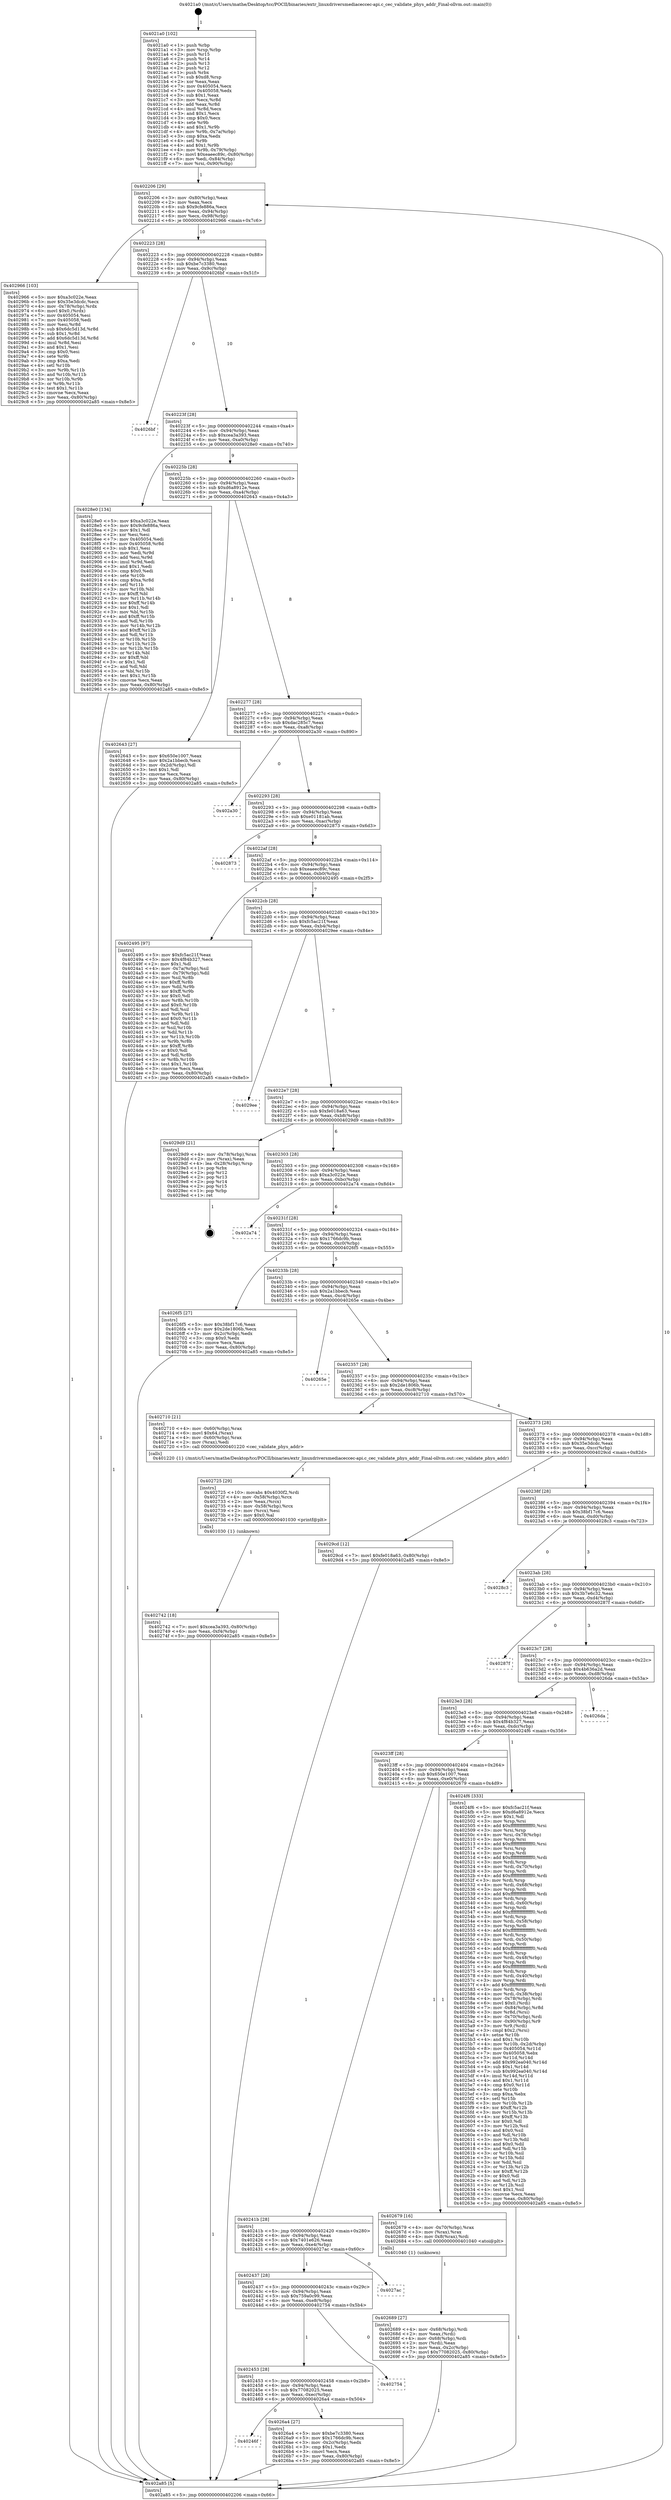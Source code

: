 digraph "0x4021a0" {
  label = "0x4021a0 (/mnt/c/Users/mathe/Desktop/tcc/POCII/binaries/extr_linuxdriversmediaceccec-api.c_cec_validate_phys_addr_Final-ollvm.out::main(0))"
  labelloc = "t"
  node[shape=record]

  Entry [label="",width=0.3,height=0.3,shape=circle,fillcolor=black,style=filled]
  "0x402206" [label="{
     0x402206 [29]\l
     | [instrs]\l
     &nbsp;&nbsp;0x402206 \<+3\>: mov -0x80(%rbp),%eax\l
     &nbsp;&nbsp;0x402209 \<+2\>: mov %eax,%ecx\l
     &nbsp;&nbsp;0x40220b \<+6\>: sub $0x9cfe886a,%ecx\l
     &nbsp;&nbsp;0x402211 \<+6\>: mov %eax,-0x94(%rbp)\l
     &nbsp;&nbsp;0x402217 \<+6\>: mov %ecx,-0x98(%rbp)\l
     &nbsp;&nbsp;0x40221d \<+6\>: je 0000000000402966 \<main+0x7c6\>\l
  }"]
  "0x402966" [label="{
     0x402966 [103]\l
     | [instrs]\l
     &nbsp;&nbsp;0x402966 \<+5\>: mov $0xa3c022e,%eax\l
     &nbsp;&nbsp;0x40296b \<+5\>: mov $0x35e3dcdc,%ecx\l
     &nbsp;&nbsp;0x402970 \<+4\>: mov -0x78(%rbp),%rdx\l
     &nbsp;&nbsp;0x402974 \<+6\>: movl $0x0,(%rdx)\l
     &nbsp;&nbsp;0x40297a \<+7\>: mov 0x405054,%esi\l
     &nbsp;&nbsp;0x402981 \<+7\>: mov 0x405058,%edi\l
     &nbsp;&nbsp;0x402988 \<+3\>: mov %esi,%r8d\l
     &nbsp;&nbsp;0x40298b \<+7\>: sub $0x6dc5d13d,%r8d\l
     &nbsp;&nbsp;0x402992 \<+4\>: sub $0x1,%r8d\l
     &nbsp;&nbsp;0x402996 \<+7\>: add $0x6dc5d13d,%r8d\l
     &nbsp;&nbsp;0x40299d \<+4\>: imul %r8d,%esi\l
     &nbsp;&nbsp;0x4029a1 \<+3\>: and $0x1,%esi\l
     &nbsp;&nbsp;0x4029a4 \<+3\>: cmp $0x0,%esi\l
     &nbsp;&nbsp;0x4029a7 \<+4\>: sete %r9b\l
     &nbsp;&nbsp;0x4029ab \<+3\>: cmp $0xa,%edi\l
     &nbsp;&nbsp;0x4029ae \<+4\>: setl %r10b\l
     &nbsp;&nbsp;0x4029b2 \<+3\>: mov %r9b,%r11b\l
     &nbsp;&nbsp;0x4029b5 \<+3\>: and %r10b,%r11b\l
     &nbsp;&nbsp;0x4029b8 \<+3\>: xor %r10b,%r9b\l
     &nbsp;&nbsp;0x4029bb \<+3\>: or %r9b,%r11b\l
     &nbsp;&nbsp;0x4029be \<+4\>: test $0x1,%r11b\l
     &nbsp;&nbsp;0x4029c2 \<+3\>: cmovne %ecx,%eax\l
     &nbsp;&nbsp;0x4029c5 \<+3\>: mov %eax,-0x80(%rbp)\l
     &nbsp;&nbsp;0x4029c8 \<+5\>: jmp 0000000000402a85 \<main+0x8e5\>\l
  }"]
  "0x402223" [label="{
     0x402223 [28]\l
     | [instrs]\l
     &nbsp;&nbsp;0x402223 \<+5\>: jmp 0000000000402228 \<main+0x88\>\l
     &nbsp;&nbsp;0x402228 \<+6\>: mov -0x94(%rbp),%eax\l
     &nbsp;&nbsp;0x40222e \<+5\>: sub $0xbe7c3380,%eax\l
     &nbsp;&nbsp;0x402233 \<+6\>: mov %eax,-0x9c(%rbp)\l
     &nbsp;&nbsp;0x402239 \<+6\>: je 00000000004026bf \<main+0x51f\>\l
  }"]
  Exit [label="",width=0.3,height=0.3,shape=circle,fillcolor=black,style=filled,peripheries=2]
  "0x4026bf" [label="{
     0x4026bf\l
  }", style=dashed]
  "0x40223f" [label="{
     0x40223f [28]\l
     | [instrs]\l
     &nbsp;&nbsp;0x40223f \<+5\>: jmp 0000000000402244 \<main+0xa4\>\l
     &nbsp;&nbsp;0x402244 \<+6\>: mov -0x94(%rbp),%eax\l
     &nbsp;&nbsp;0x40224a \<+5\>: sub $0xcea3a393,%eax\l
     &nbsp;&nbsp;0x40224f \<+6\>: mov %eax,-0xa0(%rbp)\l
     &nbsp;&nbsp;0x402255 \<+6\>: je 00000000004028e0 \<main+0x740\>\l
  }"]
  "0x402742" [label="{
     0x402742 [18]\l
     | [instrs]\l
     &nbsp;&nbsp;0x402742 \<+7\>: movl $0xcea3a393,-0x80(%rbp)\l
     &nbsp;&nbsp;0x402749 \<+6\>: mov %eax,-0xf4(%rbp)\l
     &nbsp;&nbsp;0x40274f \<+5\>: jmp 0000000000402a85 \<main+0x8e5\>\l
  }"]
  "0x4028e0" [label="{
     0x4028e0 [134]\l
     | [instrs]\l
     &nbsp;&nbsp;0x4028e0 \<+5\>: mov $0xa3c022e,%eax\l
     &nbsp;&nbsp;0x4028e5 \<+5\>: mov $0x9cfe886a,%ecx\l
     &nbsp;&nbsp;0x4028ea \<+2\>: mov $0x1,%dl\l
     &nbsp;&nbsp;0x4028ec \<+2\>: xor %esi,%esi\l
     &nbsp;&nbsp;0x4028ee \<+7\>: mov 0x405054,%edi\l
     &nbsp;&nbsp;0x4028f5 \<+8\>: mov 0x405058,%r8d\l
     &nbsp;&nbsp;0x4028fd \<+3\>: sub $0x1,%esi\l
     &nbsp;&nbsp;0x402900 \<+3\>: mov %edi,%r9d\l
     &nbsp;&nbsp;0x402903 \<+3\>: add %esi,%r9d\l
     &nbsp;&nbsp;0x402906 \<+4\>: imul %r9d,%edi\l
     &nbsp;&nbsp;0x40290a \<+3\>: and $0x1,%edi\l
     &nbsp;&nbsp;0x40290d \<+3\>: cmp $0x0,%edi\l
     &nbsp;&nbsp;0x402910 \<+4\>: sete %r10b\l
     &nbsp;&nbsp;0x402914 \<+4\>: cmp $0xa,%r8d\l
     &nbsp;&nbsp;0x402918 \<+4\>: setl %r11b\l
     &nbsp;&nbsp;0x40291c \<+3\>: mov %r10b,%bl\l
     &nbsp;&nbsp;0x40291f \<+3\>: xor $0xff,%bl\l
     &nbsp;&nbsp;0x402922 \<+3\>: mov %r11b,%r14b\l
     &nbsp;&nbsp;0x402925 \<+4\>: xor $0xff,%r14b\l
     &nbsp;&nbsp;0x402929 \<+3\>: xor $0x1,%dl\l
     &nbsp;&nbsp;0x40292c \<+3\>: mov %bl,%r15b\l
     &nbsp;&nbsp;0x40292f \<+4\>: and $0xff,%r15b\l
     &nbsp;&nbsp;0x402933 \<+3\>: and %dl,%r10b\l
     &nbsp;&nbsp;0x402936 \<+3\>: mov %r14b,%r12b\l
     &nbsp;&nbsp;0x402939 \<+4\>: and $0xff,%r12b\l
     &nbsp;&nbsp;0x40293d \<+3\>: and %dl,%r11b\l
     &nbsp;&nbsp;0x402940 \<+3\>: or %r10b,%r15b\l
     &nbsp;&nbsp;0x402943 \<+3\>: or %r11b,%r12b\l
     &nbsp;&nbsp;0x402946 \<+3\>: xor %r12b,%r15b\l
     &nbsp;&nbsp;0x402949 \<+3\>: or %r14b,%bl\l
     &nbsp;&nbsp;0x40294c \<+3\>: xor $0xff,%bl\l
     &nbsp;&nbsp;0x40294f \<+3\>: or $0x1,%dl\l
     &nbsp;&nbsp;0x402952 \<+2\>: and %dl,%bl\l
     &nbsp;&nbsp;0x402954 \<+3\>: or %bl,%r15b\l
     &nbsp;&nbsp;0x402957 \<+4\>: test $0x1,%r15b\l
     &nbsp;&nbsp;0x40295b \<+3\>: cmovne %ecx,%eax\l
     &nbsp;&nbsp;0x40295e \<+3\>: mov %eax,-0x80(%rbp)\l
     &nbsp;&nbsp;0x402961 \<+5\>: jmp 0000000000402a85 \<main+0x8e5\>\l
  }"]
  "0x40225b" [label="{
     0x40225b [28]\l
     | [instrs]\l
     &nbsp;&nbsp;0x40225b \<+5\>: jmp 0000000000402260 \<main+0xc0\>\l
     &nbsp;&nbsp;0x402260 \<+6\>: mov -0x94(%rbp),%eax\l
     &nbsp;&nbsp;0x402266 \<+5\>: sub $0xd6a8912e,%eax\l
     &nbsp;&nbsp;0x40226b \<+6\>: mov %eax,-0xa4(%rbp)\l
     &nbsp;&nbsp;0x402271 \<+6\>: je 0000000000402643 \<main+0x4a3\>\l
  }"]
  "0x402725" [label="{
     0x402725 [29]\l
     | [instrs]\l
     &nbsp;&nbsp;0x402725 \<+10\>: movabs $0x4030f2,%rdi\l
     &nbsp;&nbsp;0x40272f \<+4\>: mov -0x58(%rbp),%rcx\l
     &nbsp;&nbsp;0x402733 \<+2\>: mov %eax,(%rcx)\l
     &nbsp;&nbsp;0x402735 \<+4\>: mov -0x58(%rbp),%rcx\l
     &nbsp;&nbsp;0x402739 \<+2\>: mov (%rcx),%esi\l
     &nbsp;&nbsp;0x40273b \<+2\>: mov $0x0,%al\l
     &nbsp;&nbsp;0x40273d \<+5\>: call 0000000000401030 \<printf@plt\>\l
     | [calls]\l
     &nbsp;&nbsp;0x401030 \{1\} (unknown)\l
  }"]
  "0x402643" [label="{
     0x402643 [27]\l
     | [instrs]\l
     &nbsp;&nbsp;0x402643 \<+5\>: mov $0x650e1007,%eax\l
     &nbsp;&nbsp;0x402648 \<+5\>: mov $0x2a1bbecb,%ecx\l
     &nbsp;&nbsp;0x40264d \<+3\>: mov -0x2d(%rbp),%dl\l
     &nbsp;&nbsp;0x402650 \<+3\>: test $0x1,%dl\l
     &nbsp;&nbsp;0x402653 \<+3\>: cmovne %ecx,%eax\l
     &nbsp;&nbsp;0x402656 \<+3\>: mov %eax,-0x80(%rbp)\l
     &nbsp;&nbsp;0x402659 \<+5\>: jmp 0000000000402a85 \<main+0x8e5\>\l
  }"]
  "0x402277" [label="{
     0x402277 [28]\l
     | [instrs]\l
     &nbsp;&nbsp;0x402277 \<+5\>: jmp 000000000040227c \<main+0xdc\>\l
     &nbsp;&nbsp;0x40227c \<+6\>: mov -0x94(%rbp),%eax\l
     &nbsp;&nbsp;0x402282 \<+5\>: sub $0xdac285c7,%eax\l
     &nbsp;&nbsp;0x402287 \<+6\>: mov %eax,-0xa8(%rbp)\l
     &nbsp;&nbsp;0x40228d \<+6\>: je 0000000000402a30 \<main+0x890\>\l
  }"]
  "0x40246f" [label="{
     0x40246f\l
  }", style=dashed]
  "0x402a30" [label="{
     0x402a30\l
  }", style=dashed]
  "0x402293" [label="{
     0x402293 [28]\l
     | [instrs]\l
     &nbsp;&nbsp;0x402293 \<+5\>: jmp 0000000000402298 \<main+0xf8\>\l
     &nbsp;&nbsp;0x402298 \<+6\>: mov -0x94(%rbp),%eax\l
     &nbsp;&nbsp;0x40229e \<+5\>: sub $0xe01181ab,%eax\l
     &nbsp;&nbsp;0x4022a3 \<+6\>: mov %eax,-0xac(%rbp)\l
     &nbsp;&nbsp;0x4022a9 \<+6\>: je 0000000000402873 \<main+0x6d3\>\l
  }"]
  "0x4026a4" [label="{
     0x4026a4 [27]\l
     | [instrs]\l
     &nbsp;&nbsp;0x4026a4 \<+5\>: mov $0xbe7c3380,%eax\l
     &nbsp;&nbsp;0x4026a9 \<+5\>: mov $0x1766dc9b,%ecx\l
     &nbsp;&nbsp;0x4026ae \<+3\>: mov -0x2c(%rbp),%edx\l
     &nbsp;&nbsp;0x4026b1 \<+3\>: cmp $0x1,%edx\l
     &nbsp;&nbsp;0x4026b4 \<+3\>: cmovl %ecx,%eax\l
     &nbsp;&nbsp;0x4026b7 \<+3\>: mov %eax,-0x80(%rbp)\l
     &nbsp;&nbsp;0x4026ba \<+5\>: jmp 0000000000402a85 \<main+0x8e5\>\l
  }"]
  "0x402873" [label="{
     0x402873\l
  }", style=dashed]
  "0x4022af" [label="{
     0x4022af [28]\l
     | [instrs]\l
     &nbsp;&nbsp;0x4022af \<+5\>: jmp 00000000004022b4 \<main+0x114\>\l
     &nbsp;&nbsp;0x4022b4 \<+6\>: mov -0x94(%rbp),%eax\l
     &nbsp;&nbsp;0x4022ba \<+5\>: sub $0xeaeec89c,%eax\l
     &nbsp;&nbsp;0x4022bf \<+6\>: mov %eax,-0xb0(%rbp)\l
     &nbsp;&nbsp;0x4022c5 \<+6\>: je 0000000000402495 \<main+0x2f5\>\l
  }"]
  "0x402453" [label="{
     0x402453 [28]\l
     | [instrs]\l
     &nbsp;&nbsp;0x402453 \<+5\>: jmp 0000000000402458 \<main+0x2b8\>\l
     &nbsp;&nbsp;0x402458 \<+6\>: mov -0x94(%rbp),%eax\l
     &nbsp;&nbsp;0x40245e \<+5\>: sub $0x77082025,%eax\l
     &nbsp;&nbsp;0x402463 \<+6\>: mov %eax,-0xec(%rbp)\l
     &nbsp;&nbsp;0x402469 \<+6\>: je 00000000004026a4 \<main+0x504\>\l
  }"]
  "0x402495" [label="{
     0x402495 [97]\l
     | [instrs]\l
     &nbsp;&nbsp;0x402495 \<+5\>: mov $0xfc5ac21f,%eax\l
     &nbsp;&nbsp;0x40249a \<+5\>: mov $0x4f84b327,%ecx\l
     &nbsp;&nbsp;0x40249f \<+2\>: mov $0x1,%dl\l
     &nbsp;&nbsp;0x4024a1 \<+4\>: mov -0x7a(%rbp),%sil\l
     &nbsp;&nbsp;0x4024a5 \<+4\>: mov -0x79(%rbp),%dil\l
     &nbsp;&nbsp;0x4024a9 \<+3\>: mov %sil,%r8b\l
     &nbsp;&nbsp;0x4024ac \<+4\>: xor $0xff,%r8b\l
     &nbsp;&nbsp;0x4024b0 \<+3\>: mov %dil,%r9b\l
     &nbsp;&nbsp;0x4024b3 \<+4\>: xor $0xff,%r9b\l
     &nbsp;&nbsp;0x4024b7 \<+3\>: xor $0x0,%dl\l
     &nbsp;&nbsp;0x4024ba \<+3\>: mov %r8b,%r10b\l
     &nbsp;&nbsp;0x4024bd \<+4\>: and $0x0,%r10b\l
     &nbsp;&nbsp;0x4024c1 \<+3\>: and %dl,%sil\l
     &nbsp;&nbsp;0x4024c4 \<+3\>: mov %r9b,%r11b\l
     &nbsp;&nbsp;0x4024c7 \<+4\>: and $0x0,%r11b\l
     &nbsp;&nbsp;0x4024cb \<+3\>: and %dl,%dil\l
     &nbsp;&nbsp;0x4024ce \<+3\>: or %sil,%r10b\l
     &nbsp;&nbsp;0x4024d1 \<+3\>: or %dil,%r11b\l
     &nbsp;&nbsp;0x4024d4 \<+3\>: xor %r11b,%r10b\l
     &nbsp;&nbsp;0x4024d7 \<+3\>: or %r9b,%r8b\l
     &nbsp;&nbsp;0x4024da \<+4\>: xor $0xff,%r8b\l
     &nbsp;&nbsp;0x4024de \<+3\>: or $0x0,%dl\l
     &nbsp;&nbsp;0x4024e1 \<+3\>: and %dl,%r8b\l
     &nbsp;&nbsp;0x4024e4 \<+3\>: or %r8b,%r10b\l
     &nbsp;&nbsp;0x4024e7 \<+4\>: test $0x1,%r10b\l
     &nbsp;&nbsp;0x4024eb \<+3\>: cmovne %ecx,%eax\l
     &nbsp;&nbsp;0x4024ee \<+3\>: mov %eax,-0x80(%rbp)\l
     &nbsp;&nbsp;0x4024f1 \<+5\>: jmp 0000000000402a85 \<main+0x8e5\>\l
  }"]
  "0x4022cb" [label="{
     0x4022cb [28]\l
     | [instrs]\l
     &nbsp;&nbsp;0x4022cb \<+5\>: jmp 00000000004022d0 \<main+0x130\>\l
     &nbsp;&nbsp;0x4022d0 \<+6\>: mov -0x94(%rbp),%eax\l
     &nbsp;&nbsp;0x4022d6 \<+5\>: sub $0xfc5ac21f,%eax\l
     &nbsp;&nbsp;0x4022db \<+6\>: mov %eax,-0xb4(%rbp)\l
     &nbsp;&nbsp;0x4022e1 \<+6\>: je 00000000004029ee \<main+0x84e\>\l
  }"]
  "0x402a85" [label="{
     0x402a85 [5]\l
     | [instrs]\l
     &nbsp;&nbsp;0x402a85 \<+5\>: jmp 0000000000402206 \<main+0x66\>\l
  }"]
  "0x4021a0" [label="{
     0x4021a0 [102]\l
     | [instrs]\l
     &nbsp;&nbsp;0x4021a0 \<+1\>: push %rbp\l
     &nbsp;&nbsp;0x4021a1 \<+3\>: mov %rsp,%rbp\l
     &nbsp;&nbsp;0x4021a4 \<+2\>: push %r15\l
     &nbsp;&nbsp;0x4021a6 \<+2\>: push %r14\l
     &nbsp;&nbsp;0x4021a8 \<+2\>: push %r13\l
     &nbsp;&nbsp;0x4021aa \<+2\>: push %r12\l
     &nbsp;&nbsp;0x4021ac \<+1\>: push %rbx\l
     &nbsp;&nbsp;0x4021ad \<+7\>: sub $0xd8,%rsp\l
     &nbsp;&nbsp;0x4021b4 \<+2\>: xor %eax,%eax\l
     &nbsp;&nbsp;0x4021b6 \<+7\>: mov 0x405054,%ecx\l
     &nbsp;&nbsp;0x4021bd \<+7\>: mov 0x405058,%edx\l
     &nbsp;&nbsp;0x4021c4 \<+3\>: sub $0x1,%eax\l
     &nbsp;&nbsp;0x4021c7 \<+3\>: mov %ecx,%r8d\l
     &nbsp;&nbsp;0x4021ca \<+3\>: add %eax,%r8d\l
     &nbsp;&nbsp;0x4021cd \<+4\>: imul %r8d,%ecx\l
     &nbsp;&nbsp;0x4021d1 \<+3\>: and $0x1,%ecx\l
     &nbsp;&nbsp;0x4021d4 \<+3\>: cmp $0x0,%ecx\l
     &nbsp;&nbsp;0x4021d7 \<+4\>: sete %r9b\l
     &nbsp;&nbsp;0x4021db \<+4\>: and $0x1,%r9b\l
     &nbsp;&nbsp;0x4021df \<+4\>: mov %r9b,-0x7a(%rbp)\l
     &nbsp;&nbsp;0x4021e3 \<+3\>: cmp $0xa,%edx\l
     &nbsp;&nbsp;0x4021e6 \<+4\>: setl %r9b\l
     &nbsp;&nbsp;0x4021ea \<+4\>: and $0x1,%r9b\l
     &nbsp;&nbsp;0x4021ee \<+4\>: mov %r9b,-0x79(%rbp)\l
     &nbsp;&nbsp;0x4021f2 \<+7\>: movl $0xeaeec89c,-0x80(%rbp)\l
     &nbsp;&nbsp;0x4021f9 \<+6\>: mov %edi,-0x84(%rbp)\l
     &nbsp;&nbsp;0x4021ff \<+7\>: mov %rsi,-0x90(%rbp)\l
  }"]
  "0x402754" [label="{
     0x402754\l
  }", style=dashed]
  "0x4029ee" [label="{
     0x4029ee\l
  }", style=dashed]
  "0x4022e7" [label="{
     0x4022e7 [28]\l
     | [instrs]\l
     &nbsp;&nbsp;0x4022e7 \<+5\>: jmp 00000000004022ec \<main+0x14c\>\l
     &nbsp;&nbsp;0x4022ec \<+6\>: mov -0x94(%rbp),%eax\l
     &nbsp;&nbsp;0x4022f2 \<+5\>: sub $0xfe018a63,%eax\l
     &nbsp;&nbsp;0x4022f7 \<+6\>: mov %eax,-0xb8(%rbp)\l
     &nbsp;&nbsp;0x4022fd \<+6\>: je 00000000004029d9 \<main+0x839\>\l
  }"]
  "0x402437" [label="{
     0x402437 [28]\l
     | [instrs]\l
     &nbsp;&nbsp;0x402437 \<+5\>: jmp 000000000040243c \<main+0x29c\>\l
     &nbsp;&nbsp;0x40243c \<+6\>: mov -0x94(%rbp),%eax\l
     &nbsp;&nbsp;0x402442 \<+5\>: sub $0x759a0c99,%eax\l
     &nbsp;&nbsp;0x402447 \<+6\>: mov %eax,-0xe8(%rbp)\l
     &nbsp;&nbsp;0x40244d \<+6\>: je 0000000000402754 \<main+0x5b4\>\l
  }"]
  "0x4029d9" [label="{
     0x4029d9 [21]\l
     | [instrs]\l
     &nbsp;&nbsp;0x4029d9 \<+4\>: mov -0x78(%rbp),%rax\l
     &nbsp;&nbsp;0x4029dd \<+2\>: mov (%rax),%eax\l
     &nbsp;&nbsp;0x4029df \<+4\>: lea -0x28(%rbp),%rsp\l
     &nbsp;&nbsp;0x4029e3 \<+1\>: pop %rbx\l
     &nbsp;&nbsp;0x4029e4 \<+2\>: pop %r12\l
     &nbsp;&nbsp;0x4029e6 \<+2\>: pop %r13\l
     &nbsp;&nbsp;0x4029e8 \<+2\>: pop %r14\l
     &nbsp;&nbsp;0x4029ea \<+2\>: pop %r15\l
     &nbsp;&nbsp;0x4029ec \<+1\>: pop %rbp\l
     &nbsp;&nbsp;0x4029ed \<+1\>: ret\l
  }"]
  "0x402303" [label="{
     0x402303 [28]\l
     | [instrs]\l
     &nbsp;&nbsp;0x402303 \<+5\>: jmp 0000000000402308 \<main+0x168\>\l
     &nbsp;&nbsp;0x402308 \<+6\>: mov -0x94(%rbp),%eax\l
     &nbsp;&nbsp;0x40230e \<+5\>: sub $0xa3c022e,%eax\l
     &nbsp;&nbsp;0x402313 \<+6\>: mov %eax,-0xbc(%rbp)\l
     &nbsp;&nbsp;0x402319 \<+6\>: je 0000000000402a74 \<main+0x8d4\>\l
  }"]
  "0x4027ac" [label="{
     0x4027ac\l
  }", style=dashed]
  "0x402a74" [label="{
     0x402a74\l
  }", style=dashed]
  "0x40231f" [label="{
     0x40231f [28]\l
     | [instrs]\l
     &nbsp;&nbsp;0x40231f \<+5\>: jmp 0000000000402324 \<main+0x184\>\l
     &nbsp;&nbsp;0x402324 \<+6\>: mov -0x94(%rbp),%eax\l
     &nbsp;&nbsp;0x40232a \<+5\>: sub $0x1766dc9b,%eax\l
     &nbsp;&nbsp;0x40232f \<+6\>: mov %eax,-0xc0(%rbp)\l
     &nbsp;&nbsp;0x402335 \<+6\>: je 00000000004026f5 \<main+0x555\>\l
  }"]
  "0x402689" [label="{
     0x402689 [27]\l
     | [instrs]\l
     &nbsp;&nbsp;0x402689 \<+4\>: mov -0x68(%rbp),%rdi\l
     &nbsp;&nbsp;0x40268d \<+2\>: mov %eax,(%rdi)\l
     &nbsp;&nbsp;0x40268f \<+4\>: mov -0x68(%rbp),%rdi\l
     &nbsp;&nbsp;0x402693 \<+2\>: mov (%rdi),%eax\l
     &nbsp;&nbsp;0x402695 \<+3\>: mov %eax,-0x2c(%rbp)\l
     &nbsp;&nbsp;0x402698 \<+7\>: movl $0x77082025,-0x80(%rbp)\l
     &nbsp;&nbsp;0x40269f \<+5\>: jmp 0000000000402a85 \<main+0x8e5\>\l
  }"]
  "0x4026f5" [label="{
     0x4026f5 [27]\l
     | [instrs]\l
     &nbsp;&nbsp;0x4026f5 \<+5\>: mov $0x38bf17c6,%eax\l
     &nbsp;&nbsp;0x4026fa \<+5\>: mov $0x2de1806b,%ecx\l
     &nbsp;&nbsp;0x4026ff \<+3\>: mov -0x2c(%rbp),%edx\l
     &nbsp;&nbsp;0x402702 \<+3\>: cmp $0x0,%edx\l
     &nbsp;&nbsp;0x402705 \<+3\>: cmove %ecx,%eax\l
     &nbsp;&nbsp;0x402708 \<+3\>: mov %eax,-0x80(%rbp)\l
     &nbsp;&nbsp;0x40270b \<+5\>: jmp 0000000000402a85 \<main+0x8e5\>\l
  }"]
  "0x40233b" [label="{
     0x40233b [28]\l
     | [instrs]\l
     &nbsp;&nbsp;0x40233b \<+5\>: jmp 0000000000402340 \<main+0x1a0\>\l
     &nbsp;&nbsp;0x402340 \<+6\>: mov -0x94(%rbp),%eax\l
     &nbsp;&nbsp;0x402346 \<+5\>: sub $0x2a1bbecb,%eax\l
     &nbsp;&nbsp;0x40234b \<+6\>: mov %eax,-0xc4(%rbp)\l
     &nbsp;&nbsp;0x402351 \<+6\>: je 000000000040265e \<main+0x4be\>\l
  }"]
  "0x40241b" [label="{
     0x40241b [28]\l
     | [instrs]\l
     &nbsp;&nbsp;0x40241b \<+5\>: jmp 0000000000402420 \<main+0x280\>\l
     &nbsp;&nbsp;0x402420 \<+6\>: mov -0x94(%rbp),%eax\l
     &nbsp;&nbsp;0x402426 \<+5\>: sub $0x7401e626,%eax\l
     &nbsp;&nbsp;0x40242b \<+6\>: mov %eax,-0xe4(%rbp)\l
     &nbsp;&nbsp;0x402431 \<+6\>: je 00000000004027ac \<main+0x60c\>\l
  }"]
  "0x40265e" [label="{
     0x40265e\l
  }", style=dashed]
  "0x402357" [label="{
     0x402357 [28]\l
     | [instrs]\l
     &nbsp;&nbsp;0x402357 \<+5\>: jmp 000000000040235c \<main+0x1bc\>\l
     &nbsp;&nbsp;0x40235c \<+6\>: mov -0x94(%rbp),%eax\l
     &nbsp;&nbsp;0x402362 \<+5\>: sub $0x2de1806b,%eax\l
     &nbsp;&nbsp;0x402367 \<+6\>: mov %eax,-0xc8(%rbp)\l
     &nbsp;&nbsp;0x40236d \<+6\>: je 0000000000402710 \<main+0x570\>\l
  }"]
  "0x402679" [label="{
     0x402679 [16]\l
     | [instrs]\l
     &nbsp;&nbsp;0x402679 \<+4\>: mov -0x70(%rbp),%rax\l
     &nbsp;&nbsp;0x40267d \<+3\>: mov (%rax),%rax\l
     &nbsp;&nbsp;0x402680 \<+4\>: mov 0x8(%rax),%rdi\l
     &nbsp;&nbsp;0x402684 \<+5\>: call 0000000000401040 \<atoi@plt\>\l
     | [calls]\l
     &nbsp;&nbsp;0x401040 \{1\} (unknown)\l
  }"]
  "0x402710" [label="{
     0x402710 [21]\l
     | [instrs]\l
     &nbsp;&nbsp;0x402710 \<+4\>: mov -0x60(%rbp),%rax\l
     &nbsp;&nbsp;0x402714 \<+6\>: movl $0x64,(%rax)\l
     &nbsp;&nbsp;0x40271a \<+4\>: mov -0x60(%rbp),%rax\l
     &nbsp;&nbsp;0x40271e \<+2\>: mov (%rax),%edi\l
     &nbsp;&nbsp;0x402720 \<+5\>: call 0000000000401220 \<cec_validate_phys_addr\>\l
     | [calls]\l
     &nbsp;&nbsp;0x401220 \{1\} (/mnt/c/Users/mathe/Desktop/tcc/POCII/binaries/extr_linuxdriversmediaceccec-api.c_cec_validate_phys_addr_Final-ollvm.out::cec_validate_phys_addr)\l
  }"]
  "0x402373" [label="{
     0x402373 [28]\l
     | [instrs]\l
     &nbsp;&nbsp;0x402373 \<+5\>: jmp 0000000000402378 \<main+0x1d8\>\l
     &nbsp;&nbsp;0x402378 \<+6\>: mov -0x94(%rbp),%eax\l
     &nbsp;&nbsp;0x40237e \<+5\>: sub $0x35e3dcdc,%eax\l
     &nbsp;&nbsp;0x402383 \<+6\>: mov %eax,-0xcc(%rbp)\l
     &nbsp;&nbsp;0x402389 \<+6\>: je 00000000004029cd \<main+0x82d\>\l
  }"]
  "0x4023ff" [label="{
     0x4023ff [28]\l
     | [instrs]\l
     &nbsp;&nbsp;0x4023ff \<+5\>: jmp 0000000000402404 \<main+0x264\>\l
     &nbsp;&nbsp;0x402404 \<+6\>: mov -0x94(%rbp),%eax\l
     &nbsp;&nbsp;0x40240a \<+5\>: sub $0x650e1007,%eax\l
     &nbsp;&nbsp;0x40240f \<+6\>: mov %eax,-0xe0(%rbp)\l
     &nbsp;&nbsp;0x402415 \<+6\>: je 0000000000402679 \<main+0x4d9\>\l
  }"]
  "0x4029cd" [label="{
     0x4029cd [12]\l
     | [instrs]\l
     &nbsp;&nbsp;0x4029cd \<+7\>: movl $0xfe018a63,-0x80(%rbp)\l
     &nbsp;&nbsp;0x4029d4 \<+5\>: jmp 0000000000402a85 \<main+0x8e5\>\l
  }"]
  "0x40238f" [label="{
     0x40238f [28]\l
     | [instrs]\l
     &nbsp;&nbsp;0x40238f \<+5\>: jmp 0000000000402394 \<main+0x1f4\>\l
     &nbsp;&nbsp;0x402394 \<+6\>: mov -0x94(%rbp),%eax\l
     &nbsp;&nbsp;0x40239a \<+5\>: sub $0x38bf17c6,%eax\l
     &nbsp;&nbsp;0x40239f \<+6\>: mov %eax,-0xd0(%rbp)\l
     &nbsp;&nbsp;0x4023a5 \<+6\>: je 00000000004028c3 \<main+0x723\>\l
  }"]
  "0x4024f6" [label="{
     0x4024f6 [333]\l
     | [instrs]\l
     &nbsp;&nbsp;0x4024f6 \<+5\>: mov $0xfc5ac21f,%eax\l
     &nbsp;&nbsp;0x4024fb \<+5\>: mov $0xd6a8912e,%ecx\l
     &nbsp;&nbsp;0x402500 \<+2\>: mov $0x1,%dl\l
     &nbsp;&nbsp;0x402502 \<+3\>: mov %rsp,%rsi\l
     &nbsp;&nbsp;0x402505 \<+4\>: add $0xfffffffffffffff0,%rsi\l
     &nbsp;&nbsp;0x402509 \<+3\>: mov %rsi,%rsp\l
     &nbsp;&nbsp;0x40250c \<+4\>: mov %rsi,-0x78(%rbp)\l
     &nbsp;&nbsp;0x402510 \<+3\>: mov %rsp,%rsi\l
     &nbsp;&nbsp;0x402513 \<+4\>: add $0xfffffffffffffff0,%rsi\l
     &nbsp;&nbsp;0x402517 \<+3\>: mov %rsi,%rsp\l
     &nbsp;&nbsp;0x40251a \<+3\>: mov %rsp,%rdi\l
     &nbsp;&nbsp;0x40251d \<+4\>: add $0xfffffffffffffff0,%rdi\l
     &nbsp;&nbsp;0x402521 \<+3\>: mov %rdi,%rsp\l
     &nbsp;&nbsp;0x402524 \<+4\>: mov %rdi,-0x70(%rbp)\l
     &nbsp;&nbsp;0x402528 \<+3\>: mov %rsp,%rdi\l
     &nbsp;&nbsp;0x40252b \<+4\>: add $0xfffffffffffffff0,%rdi\l
     &nbsp;&nbsp;0x40252f \<+3\>: mov %rdi,%rsp\l
     &nbsp;&nbsp;0x402532 \<+4\>: mov %rdi,-0x68(%rbp)\l
     &nbsp;&nbsp;0x402536 \<+3\>: mov %rsp,%rdi\l
     &nbsp;&nbsp;0x402539 \<+4\>: add $0xfffffffffffffff0,%rdi\l
     &nbsp;&nbsp;0x40253d \<+3\>: mov %rdi,%rsp\l
     &nbsp;&nbsp;0x402540 \<+4\>: mov %rdi,-0x60(%rbp)\l
     &nbsp;&nbsp;0x402544 \<+3\>: mov %rsp,%rdi\l
     &nbsp;&nbsp;0x402547 \<+4\>: add $0xfffffffffffffff0,%rdi\l
     &nbsp;&nbsp;0x40254b \<+3\>: mov %rdi,%rsp\l
     &nbsp;&nbsp;0x40254e \<+4\>: mov %rdi,-0x58(%rbp)\l
     &nbsp;&nbsp;0x402552 \<+3\>: mov %rsp,%rdi\l
     &nbsp;&nbsp;0x402555 \<+4\>: add $0xfffffffffffffff0,%rdi\l
     &nbsp;&nbsp;0x402559 \<+3\>: mov %rdi,%rsp\l
     &nbsp;&nbsp;0x40255c \<+4\>: mov %rdi,-0x50(%rbp)\l
     &nbsp;&nbsp;0x402560 \<+3\>: mov %rsp,%rdi\l
     &nbsp;&nbsp;0x402563 \<+4\>: add $0xfffffffffffffff0,%rdi\l
     &nbsp;&nbsp;0x402567 \<+3\>: mov %rdi,%rsp\l
     &nbsp;&nbsp;0x40256a \<+4\>: mov %rdi,-0x48(%rbp)\l
     &nbsp;&nbsp;0x40256e \<+3\>: mov %rsp,%rdi\l
     &nbsp;&nbsp;0x402571 \<+4\>: add $0xfffffffffffffff0,%rdi\l
     &nbsp;&nbsp;0x402575 \<+3\>: mov %rdi,%rsp\l
     &nbsp;&nbsp;0x402578 \<+4\>: mov %rdi,-0x40(%rbp)\l
     &nbsp;&nbsp;0x40257c \<+3\>: mov %rsp,%rdi\l
     &nbsp;&nbsp;0x40257f \<+4\>: add $0xfffffffffffffff0,%rdi\l
     &nbsp;&nbsp;0x402583 \<+3\>: mov %rdi,%rsp\l
     &nbsp;&nbsp;0x402586 \<+4\>: mov %rdi,-0x38(%rbp)\l
     &nbsp;&nbsp;0x40258a \<+4\>: mov -0x78(%rbp),%rdi\l
     &nbsp;&nbsp;0x40258e \<+6\>: movl $0x0,(%rdi)\l
     &nbsp;&nbsp;0x402594 \<+7\>: mov -0x84(%rbp),%r8d\l
     &nbsp;&nbsp;0x40259b \<+3\>: mov %r8d,(%rsi)\l
     &nbsp;&nbsp;0x40259e \<+4\>: mov -0x70(%rbp),%rdi\l
     &nbsp;&nbsp;0x4025a2 \<+7\>: mov -0x90(%rbp),%r9\l
     &nbsp;&nbsp;0x4025a9 \<+3\>: mov %r9,(%rdi)\l
     &nbsp;&nbsp;0x4025ac \<+3\>: cmpl $0x2,(%rsi)\l
     &nbsp;&nbsp;0x4025af \<+4\>: setne %r10b\l
     &nbsp;&nbsp;0x4025b3 \<+4\>: and $0x1,%r10b\l
     &nbsp;&nbsp;0x4025b7 \<+4\>: mov %r10b,-0x2d(%rbp)\l
     &nbsp;&nbsp;0x4025bb \<+8\>: mov 0x405054,%r11d\l
     &nbsp;&nbsp;0x4025c3 \<+7\>: mov 0x405058,%ebx\l
     &nbsp;&nbsp;0x4025ca \<+3\>: mov %r11d,%r14d\l
     &nbsp;&nbsp;0x4025cd \<+7\>: add $0x992ea040,%r14d\l
     &nbsp;&nbsp;0x4025d4 \<+4\>: sub $0x1,%r14d\l
     &nbsp;&nbsp;0x4025d8 \<+7\>: sub $0x992ea040,%r14d\l
     &nbsp;&nbsp;0x4025df \<+4\>: imul %r14d,%r11d\l
     &nbsp;&nbsp;0x4025e3 \<+4\>: and $0x1,%r11d\l
     &nbsp;&nbsp;0x4025e7 \<+4\>: cmp $0x0,%r11d\l
     &nbsp;&nbsp;0x4025eb \<+4\>: sete %r10b\l
     &nbsp;&nbsp;0x4025ef \<+3\>: cmp $0xa,%ebx\l
     &nbsp;&nbsp;0x4025f2 \<+4\>: setl %r15b\l
     &nbsp;&nbsp;0x4025f6 \<+3\>: mov %r10b,%r12b\l
     &nbsp;&nbsp;0x4025f9 \<+4\>: xor $0xff,%r12b\l
     &nbsp;&nbsp;0x4025fd \<+3\>: mov %r15b,%r13b\l
     &nbsp;&nbsp;0x402600 \<+4\>: xor $0xff,%r13b\l
     &nbsp;&nbsp;0x402604 \<+3\>: xor $0x0,%dl\l
     &nbsp;&nbsp;0x402607 \<+3\>: mov %r12b,%sil\l
     &nbsp;&nbsp;0x40260a \<+4\>: and $0x0,%sil\l
     &nbsp;&nbsp;0x40260e \<+3\>: and %dl,%r10b\l
     &nbsp;&nbsp;0x402611 \<+3\>: mov %r13b,%dil\l
     &nbsp;&nbsp;0x402614 \<+4\>: and $0x0,%dil\l
     &nbsp;&nbsp;0x402618 \<+3\>: and %dl,%r15b\l
     &nbsp;&nbsp;0x40261b \<+3\>: or %r10b,%sil\l
     &nbsp;&nbsp;0x40261e \<+3\>: or %r15b,%dil\l
     &nbsp;&nbsp;0x402621 \<+3\>: xor %dil,%sil\l
     &nbsp;&nbsp;0x402624 \<+3\>: or %r13b,%r12b\l
     &nbsp;&nbsp;0x402627 \<+4\>: xor $0xff,%r12b\l
     &nbsp;&nbsp;0x40262b \<+3\>: or $0x0,%dl\l
     &nbsp;&nbsp;0x40262e \<+3\>: and %dl,%r12b\l
     &nbsp;&nbsp;0x402631 \<+3\>: or %r12b,%sil\l
     &nbsp;&nbsp;0x402634 \<+4\>: test $0x1,%sil\l
     &nbsp;&nbsp;0x402638 \<+3\>: cmovne %ecx,%eax\l
     &nbsp;&nbsp;0x40263b \<+3\>: mov %eax,-0x80(%rbp)\l
     &nbsp;&nbsp;0x40263e \<+5\>: jmp 0000000000402a85 \<main+0x8e5\>\l
  }"]
  "0x4028c3" [label="{
     0x4028c3\l
  }", style=dashed]
  "0x4023ab" [label="{
     0x4023ab [28]\l
     | [instrs]\l
     &nbsp;&nbsp;0x4023ab \<+5\>: jmp 00000000004023b0 \<main+0x210\>\l
     &nbsp;&nbsp;0x4023b0 \<+6\>: mov -0x94(%rbp),%eax\l
     &nbsp;&nbsp;0x4023b6 \<+5\>: sub $0x3b7e6c32,%eax\l
     &nbsp;&nbsp;0x4023bb \<+6\>: mov %eax,-0xd4(%rbp)\l
     &nbsp;&nbsp;0x4023c1 \<+6\>: je 000000000040287f \<main+0x6df\>\l
  }"]
  "0x4023e3" [label="{
     0x4023e3 [28]\l
     | [instrs]\l
     &nbsp;&nbsp;0x4023e3 \<+5\>: jmp 00000000004023e8 \<main+0x248\>\l
     &nbsp;&nbsp;0x4023e8 \<+6\>: mov -0x94(%rbp),%eax\l
     &nbsp;&nbsp;0x4023ee \<+5\>: sub $0x4f84b327,%eax\l
     &nbsp;&nbsp;0x4023f3 \<+6\>: mov %eax,-0xdc(%rbp)\l
     &nbsp;&nbsp;0x4023f9 \<+6\>: je 00000000004024f6 \<main+0x356\>\l
  }"]
  "0x40287f" [label="{
     0x40287f\l
  }", style=dashed]
  "0x4023c7" [label="{
     0x4023c7 [28]\l
     | [instrs]\l
     &nbsp;&nbsp;0x4023c7 \<+5\>: jmp 00000000004023cc \<main+0x22c\>\l
     &nbsp;&nbsp;0x4023cc \<+6\>: mov -0x94(%rbp),%eax\l
     &nbsp;&nbsp;0x4023d2 \<+5\>: sub $0x4b636a2d,%eax\l
     &nbsp;&nbsp;0x4023d7 \<+6\>: mov %eax,-0xd8(%rbp)\l
     &nbsp;&nbsp;0x4023dd \<+6\>: je 00000000004026da \<main+0x53a\>\l
  }"]
  "0x4026da" [label="{
     0x4026da\l
  }", style=dashed]
  Entry -> "0x4021a0" [label=" 1"]
  "0x402206" -> "0x402966" [label=" 1"]
  "0x402206" -> "0x402223" [label=" 10"]
  "0x4029d9" -> Exit [label=" 1"]
  "0x402223" -> "0x4026bf" [label=" 0"]
  "0x402223" -> "0x40223f" [label=" 10"]
  "0x4029cd" -> "0x402a85" [label=" 1"]
  "0x40223f" -> "0x4028e0" [label=" 1"]
  "0x40223f" -> "0x40225b" [label=" 9"]
  "0x402966" -> "0x402a85" [label=" 1"]
  "0x40225b" -> "0x402643" [label=" 1"]
  "0x40225b" -> "0x402277" [label=" 8"]
  "0x4028e0" -> "0x402a85" [label=" 1"]
  "0x402277" -> "0x402a30" [label=" 0"]
  "0x402277" -> "0x402293" [label=" 8"]
  "0x402742" -> "0x402a85" [label=" 1"]
  "0x402293" -> "0x402873" [label=" 0"]
  "0x402293" -> "0x4022af" [label=" 8"]
  "0x402725" -> "0x402742" [label=" 1"]
  "0x4022af" -> "0x402495" [label=" 1"]
  "0x4022af" -> "0x4022cb" [label=" 7"]
  "0x402495" -> "0x402a85" [label=" 1"]
  "0x4021a0" -> "0x402206" [label=" 1"]
  "0x402a85" -> "0x402206" [label=" 10"]
  "0x4026f5" -> "0x402a85" [label=" 1"]
  "0x4022cb" -> "0x4029ee" [label=" 0"]
  "0x4022cb" -> "0x4022e7" [label=" 7"]
  "0x4026a4" -> "0x402a85" [label=" 1"]
  "0x4022e7" -> "0x4029d9" [label=" 1"]
  "0x4022e7" -> "0x402303" [label=" 6"]
  "0x402453" -> "0x4026a4" [label=" 1"]
  "0x402303" -> "0x402a74" [label=" 0"]
  "0x402303" -> "0x40231f" [label=" 6"]
  "0x402710" -> "0x402725" [label=" 1"]
  "0x40231f" -> "0x4026f5" [label=" 1"]
  "0x40231f" -> "0x40233b" [label=" 5"]
  "0x402437" -> "0x402754" [label=" 0"]
  "0x40233b" -> "0x40265e" [label=" 0"]
  "0x40233b" -> "0x402357" [label=" 5"]
  "0x402453" -> "0x40246f" [label=" 0"]
  "0x402357" -> "0x402710" [label=" 1"]
  "0x402357" -> "0x402373" [label=" 4"]
  "0x40241b" -> "0x402437" [label=" 1"]
  "0x402373" -> "0x4029cd" [label=" 1"]
  "0x402373" -> "0x40238f" [label=" 3"]
  "0x402689" -> "0x402a85" [label=" 1"]
  "0x40238f" -> "0x4028c3" [label=" 0"]
  "0x40238f" -> "0x4023ab" [label=" 3"]
  "0x402679" -> "0x402689" [label=" 1"]
  "0x4023ab" -> "0x40287f" [label=" 0"]
  "0x4023ab" -> "0x4023c7" [label=" 3"]
  "0x4023ff" -> "0x402679" [label=" 1"]
  "0x4023c7" -> "0x4026da" [label=" 0"]
  "0x4023c7" -> "0x4023e3" [label=" 3"]
  "0x4023ff" -> "0x40241b" [label=" 1"]
  "0x4023e3" -> "0x4024f6" [label=" 1"]
  "0x4023e3" -> "0x4023ff" [label=" 2"]
  "0x402437" -> "0x402453" [label=" 1"]
  "0x4024f6" -> "0x402a85" [label=" 1"]
  "0x402643" -> "0x402a85" [label=" 1"]
  "0x40241b" -> "0x4027ac" [label=" 0"]
}
